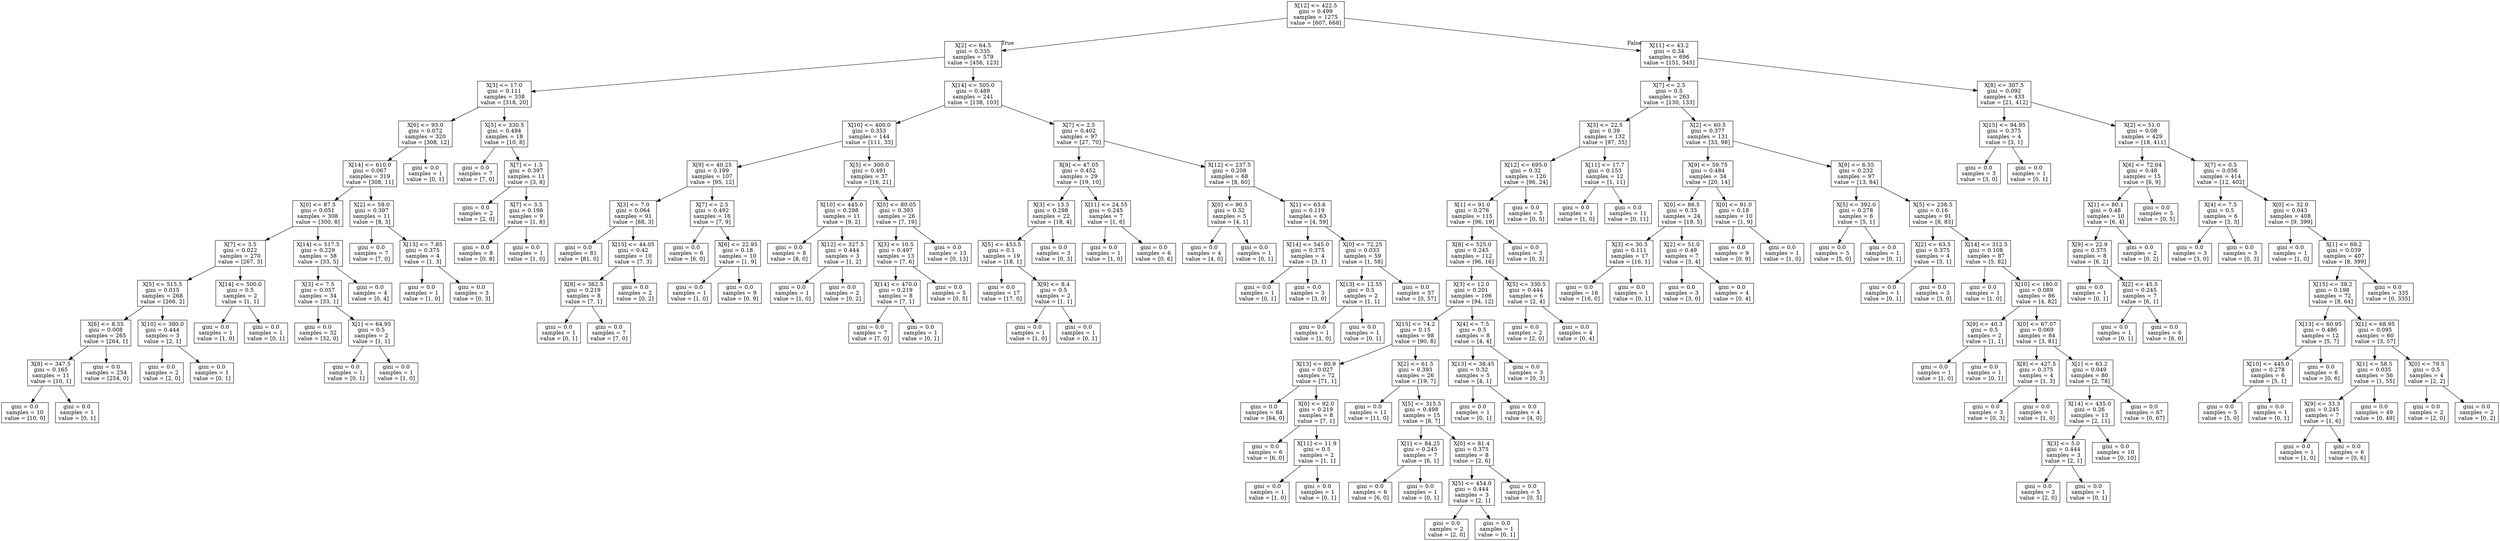 digraph Tree {
node [shape=box] ;
0 [label="X[12] <= 422.5\ngini = 0.499\nsamples = 1275\nvalue = [607, 668]"] ;
1 [label="X[2] <= 64.5\ngini = 0.335\nsamples = 579\nvalue = [456, 123]"] ;
0 -> 1 [labeldistance=2.5, labelangle=45, headlabel="True"] ;
2 [label="X[3] <= 17.0\ngini = 0.111\nsamples = 338\nvalue = [318, 20]"] ;
1 -> 2 ;
3 [label="X[6] <= 93.0\ngini = 0.072\nsamples = 320\nvalue = [308, 12]"] ;
2 -> 3 ;
4 [label="X[14] <= 610.0\ngini = 0.067\nsamples = 319\nvalue = [308, 11]"] ;
3 -> 4 ;
5 [label="X[0] <= 87.5\ngini = 0.051\nsamples = 308\nvalue = [300, 8]"] ;
4 -> 5 ;
6 [label="X[7] <= 3.5\ngini = 0.022\nsamples = 270\nvalue = [267, 3]"] ;
5 -> 6 ;
7 [label="X[5] <= 515.5\ngini = 0.015\nsamples = 268\nvalue = [266, 2]"] ;
6 -> 7 ;
8 [label="X[6] <= 8.55\ngini = 0.008\nsamples = 265\nvalue = [264, 1]"] ;
7 -> 8 ;
9 [label="X[8] <= 347.5\ngini = 0.165\nsamples = 11\nvalue = [10, 1]"] ;
8 -> 9 ;
10 [label="gini = 0.0\nsamples = 10\nvalue = [10, 0]"] ;
9 -> 10 ;
11 [label="gini = 0.0\nsamples = 1\nvalue = [0, 1]"] ;
9 -> 11 ;
12 [label="gini = 0.0\nsamples = 254\nvalue = [254, 0]"] ;
8 -> 12 ;
13 [label="X[10] <= 380.0\ngini = 0.444\nsamples = 3\nvalue = [2, 1]"] ;
7 -> 13 ;
14 [label="gini = 0.0\nsamples = 2\nvalue = [2, 0]"] ;
13 -> 14 ;
15 [label="gini = 0.0\nsamples = 1\nvalue = [0, 1]"] ;
13 -> 15 ;
16 [label="X[14] <= 500.0\ngini = 0.5\nsamples = 2\nvalue = [1, 1]"] ;
6 -> 16 ;
17 [label="gini = 0.0\nsamples = 1\nvalue = [1, 0]"] ;
16 -> 17 ;
18 [label="gini = 0.0\nsamples = 1\nvalue = [0, 1]"] ;
16 -> 18 ;
19 [label="X[14] <= 517.5\ngini = 0.229\nsamples = 38\nvalue = [33, 5]"] ;
5 -> 19 ;
20 [label="X[3] <= 7.5\ngini = 0.057\nsamples = 34\nvalue = [33, 1]"] ;
19 -> 20 ;
21 [label="gini = 0.0\nsamples = 32\nvalue = [32, 0]"] ;
20 -> 21 ;
22 [label="X[1] <= 64.95\ngini = 0.5\nsamples = 2\nvalue = [1, 1]"] ;
20 -> 22 ;
23 [label="gini = 0.0\nsamples = 1\nvalue = [0, 1]"] ;
22 -> 23 ;
24 [label="gini = 0.0\nsamples = 1\nvalue = [1, 0]"] ;
22 -> 24 ;
25 [label="gini = 0.0\nsamples = 4\nvalue = [0, 4]"] ;
19 -> 25 ;
26 [label="X[2] <= 59.0\ngini = 0.397\nsamples = 11\nvalue = [8, 3]"] ;
4 -> 26 ;
27 [label="gini = 0.0\nsamples = 7\nvalue = [7, 0]"] ;
26 -> 27 ;
28 [label="X[13] <= 7.85\ngini = 0.375\nsamples = 4\nvalue = [1, 3]"] ;
26 -> 28 ;
29 [label="gini = 0.0\nsamples = 1\nvalue = [1, 0]"] ;
28 -> 29 ;
30 [label="gini = 0.0\nsamples = 3\nvalue = [0, 3]"] ;
28 -> 30 ;
31 [label="gini = 0.0\nsamples = 1\nvalue = [0, 1]"] ;
3 -> 31 ;
32 [label="X[5] <= 330.5\ngini = 0.494\nsamples = 18\nvalue = [10, 8]"] ;
2 -> 32 ;
33 [label="gini = 0.0\nsamples = 7\nvalue = [7, 0]"] ;
32 -> 33 ;
34 [label="X[7] <= 1.5\ngini = 0.397\nsamples = 11\nvalue = [3, 8]"] ;
32 -> 34 ;
35 [label="gini = 0.0\nsamples = 2\nvalue = [2, 0]"] ;
34 -> 35 ;
36 [label="X[7] <= 3.5\ngini = 0.198\nsamples = 9\nvalue = [1, 8]"] ;
34 -> 36 ;
37 [label="gini = 0.0\nsamples = 8\nvalue = [0, 8]"] ;
36 -> 37 ;
38 [label="gini = 0.0\nsamples = 1\nvalue = [1, 0]"] ;
36 -> 38 ;
39 [label="X[14] <= 505.0\ngini = 0.489\nsamples = 241\nvalue = [138, 103]"] ;
1 -> 39 ;
40 [label="X[10] <= 400.0\ngini = 0.353\nsamples = 144\nvalue = [111, 33]"] ;
39 -> 40 ;
41 [label="X[9] <= 40.25\ngini = 0.199\nsamples = 107\nvalue = [95, 12]"] ;
40 -> 41 ;
42 [label="X[3] <= 7.0\ngini = 0.064\nsamples = 91\nvalue = [88, 3]"] ;
41 -> 42 ;
43 [label="gini = 0.0\nsamples = 81\nvalue = [81, 0]"] ;
42 -> 43 ;
44 [label="X[15] <= 44.05\ngini = 0.42\nsamples = 10\nvalue = [7, 3]"] ;
42 -> 44 ;
45 [label="X[8] <= 362.5\ngini = 0.219\nsamples = 8\nvalue = [7, 1]"] ;
44 -> 45 ;
46 [label="gini = 0.0\nsamples = 1\nvalue = [0, 1]"] ;
45 -> 46 ;
47 [label="gini = 0.0\nsamples = 7\nvalue = [7, 0]"] ;
45 -> 47 ;
48 [label="gini = 0.0\nsamples = 2\nvalue = [0, 2]"] ;
44 -> 48 ;
49 [label="X[7] <= 2.5\ngini = 0.492\nsamples = 16\nvalue = [7, 9]"] ;
41 -> 49 ;
50 [label="gini = 0.0\nsamples = 6\nvalue = [6, 0]"] ;
49 -> 50 ;
51 [label="X[6] <= 22.95\ngini = 0.18\nsamples = 10\nvalue = [1, 9]"] ;
49 -> 51 ;
52 [label="gini = 0.0\nsamples = 1\nvalue = [1, 0]"] ;
51 -> 52 ;
53 [label="gini = 0.0\nsamples = 9\nvalue = [0, 9]"] ;
51 -> 53 ;
54 [label="X[5] <= 300.0\ngini = 0.491\nsamples = 37\nvalue = [16, 21]"] ;
40 -> 54 ;
55 [label="X[10] <= 445.0\ngini = 0.298\nsamples = 11\nvalue = [9, 2]"] ;
54 -> 55 ;
56 [label="gini = 0.0\nsamples = 8\nvalue = [8, 0]"] ;
55 -> 56 ;
57 [label="X[12] <= 327.5\ngini = 0.444\nsamples = 3\nvalue = [1, 2]"] ;
55 -> 57 ;
58 [label="gini = 0.0\nsamples = 1\nvalue = [1, 0]"] ;
57 -> 58 ;
59 [label="gini = 0.0\nsamples = 2\nvalue = [0, 2]"] ;
57 -> 59 ;
60 [label="X[0] <= 80.05\ngini = 0.393\nsamples = 26\nvalue = [7, 19]"] ;
54 -> 60 ;
61 [label="X[3] <= 10.5\ngini = 0.497\nsamples = 13\nvalue = [7, 6]"] ;
60 -> 61 ;
62 [label="X[14] <= 470.0\ngini = 0.219\nsamples = 8\nvalue = [7, 1]"] ;
61 -> 62 ;
63 [label="gini = 0.0\nsamples = 7\nvalue = [7, 0]"] ;
62 -> 63 ;
64 [label="gini = 0.0\nsamples = 1\nvalue = [0, 1]"] ;
62 -> 64 ;
65 [label="gini = 0.0\nsamples = 5\nvalue = [0, 5]"] ;
61 -> 65 ;
66 [label="gini = 0.0\nsamples = 13\nvalue = [0, 13]"] ;
60 -> 66 ;
67 [label="X[7] <= 2.5\ngini = 0.402\nsamples = 97\nvalue = [27, 70]"] ;
39 -> 67 ;
68 [label="X[9] <= 47.05\ngini = 0.452\nsamples = 29\nvalue = [19, 10]"] ;
67 -> 68 ;
69 [label="X[3] <= 13.5\ngini = 0.298\nsamples = 22\nvalue = [18, 4]"] ;
68 -> 69 ;
70 [label="X[5] <= 453.5\ngini = 0.1\nsamples = 19\nvalue = [18, 1]"] ;
69 -> 70 ;
71 [label="gini = 0.0\nsamples = 17\nvalue = [17, 0]"] ;
70 -> 71 ;
72 [label="X[9] <= 8.4\ngini = 0.5\nsamples = 2\nvalue = [1, 1]"] ;
70 -> 72 ;
73 [label="gini = 0.0\nsamples = 1\nvalue = [1, 0]"] ;
72 -> 73 ;
74 [label="gini = 0.0\nsamples = 1\nvalue = [0, 1]"] ;
72 -> 74 ;
75 [label="gini = 0.0\nsamples = 3\nvalue = [0, 3]"] ;
69 -> 75 ;
76 [label="X[11] <= 24.55\ngini = 0.245\nsamples = 7\nvalue = [1, 6]"] ;
68 -> 76 ;
77 [label="gini = 0.0\nsamples = 1\nvalue = [1, 0]"] ;
76 -> 77 ;
78 [label="gini = 0.0\nsamples = 6\nvalue = [0, 6]"] ;
76 -> 78 ;
79 [label="X[12] <= 237.5\ngini = 0.208\nsamples = 68\nvalue = [8, 60]"] ;
67 -> 79 ;
80 [label="X[0] <= 90.5\ngini = 0.32\nsamples = 5\nvalue = [4, 1]"] ;
79 -> 80 ;
81 [label="gini = 0.0\nsamples = 4\nvalue = [4, 0]"] ;
80 -> 81 ;
82 [label="gini = 0.0\nsamples = 1\nvalue = [0, 1]"] ;
80 -> 82 ;
83 [label="X[1] <= 63.6\ngini = 0.119\nsamples = 63\nvalue = [4, 59]"] ;
79 -> 83 ;
84 [label="X[14] <= 545.0\ngini = 0.375\nsamples = 4\nvalue = [3, 1]"] ;
83 -> 84 ;
85 [label="gini = 0.0\nsamples = 1\nvalue = [0, 1]"] ;
84 -> 85 ;
86 [label="gini = 0.0\nsamples = 3\nvalue = [3, 0]"] ;
84 -> 86 ;
87 [label="X[0] <= 72.25\ngini = 0.033\nsamples = 59\nvalue = [1, 58]"] ;
83 -> 87 ;
88 [label="X[13] <= 12.55\ngini = 0.5\nsamples = 2\nvalue = [1, 1]"] ;
87 -> 88 ;
89 [label="gini = 0.0\nsamples = 1\nvalue = [1, 0]"] ;
88 -> 89 ;
90 [label="gini = 0.0\nsamples = 1\nvalue = [0, 1]"] ;
88 -> 90 ;
91 [label="gini = 0.0\nsamples = 57\nvalue = [0, 57]"] ;
87 -> 91 ;
92 [label="X[11] <= 43.2\ngini = 0.34\nsamples = 696\nvalue = [151, 545]"] ;
0 -> 92 [labeldistance=2.5, labelangle=-45, headlabel="False"] ;
93 [label="X[7] <= 2.5\ngini = 0.5\nsamples = 263\nvalue = [130, 133]"] ;
92 -> 93 ;
94 [label="X[3] <= 22.5\ngini = 0.39\nsamples = 132\nvalue = [97, 35]"] ;
93 -> 94 ;
95 [label="X[12] <= 695.0\ngini = 0.32\nsamples = 120\nvalue = [96, 24]"] ;
94 -> 95 ;
96 [label="X[1] <= 91.0\ngini = 0.276\nsamples = 115\nvalue = [96, 19]"] ;
95 -> 96 ;
97 [label="X[8] <= 525.0\ngini = 0.245\nsamples = 112\nvalue = [96, 16]"] ;
96 -> 97 ;
98 [label="X[3] <= 12.0\ngini = 0.201\nsamples = 106\nvalue = [94, 12]"] ;
97 -> 98 ;
99 [label="X[15] <= 74.2\ngini = 0.15\nsamples = 98\nvalue = [90, 8]"] ;
98 -> 99 ;
100 [label="X[13] <= 80.9\ngini = 0.027\nsamples = 72\nvalue = [71, 1]"] ;
99 -> 100 ;
101 [label="gini = 0.0\nsamples = 64\nvalue = [64, 0]"] ;
100 -> 101 ;
102 [label="X[0] <= 92.0\ngini = 0.219\nsamples = 8\nvalue = [7, 1]"] ;
100 -> 102 ;
103 [label="gini = 0.0\nsamples = 6\nvalue = [6, 0]"] ;
102 -> 103 ;
104 [label="X[11] <= 11.9\ngini = 0.5\nsamples = 2\nvalue = [1, 1]"] ;
102 -> 104 ;
105 [label="gini = 0.0\nsamples = 1\nvalue = [1, 0]"] ;
104 -> 105 ;
106 [label="gini = 0.0\nsamples = 1\nvalue = [0, 1]"] ;
104 -> 106 ;
107 [label="X[2] <= 61.5\ngini = 0.393\nsamples = 26\nvalue = [19, 7]"] ;
99 -> 107 ;
108 [label="gini = 0.0\nsamples = 11\nvalue = [11, 0]"] ;
107 -> 108 ;
109 [label="X[5] <= 315.5\ngini = 0.498\nsamples = 15\nvalue = [8, 7]"] ;
107 -> 109 ;
110 [label="X[1] <= 84.25\ngini = 0.245\nsamples = 7\nvalue = [6, 1]"] ;
109 -> 110 ;
111 [label="gini = 0.0\nsamples = 6\nvalue = [6, 0]"] ;
110 -> 111 ;
112 [label="gini = 0.0\nsamples = 1\nvalue = [0, 1]"] ;
110 -> 112 ;
113 [label="X[0] <= 81.4\ngini = 0.375\nsamples = 8\nvalue = [2, 6]"] ;
109 -> 113 ;
114 [label="X[5] <= 454.0\ngini = 0.444\nsamples = 3\nvalue = [2, 1]"] ;
113 -> 114 ;
115 [label="gini = 0.0\nsamples = 2\nvalue = [2, 0]"] ;
114 -> 115 ;
116 [label="gini = 0.0\nsamples = 1\nvalue = [0, 1]"] ;
114 -> 116 ;
117 [label="gini = 0.0\nsamples = 5\nvalue = [0, 5]"] ;
113 -> 117 ;
118 [label="X[4] <= 7.5\ngini = 0.5\nsamples = 8\nvalue = [4, 4]"] ;
98 -> 118 ;
119 [label="X[13] <= 38.45\ngini = 0.32\nsamples = 5\nvalue = [4, 1]"] ;
118 -> 119 ;
120 [label="gini = 0.0\nsamples = 1\nvalue = [0, 1]"] ;
119 -> 120 ;
121 [label="gini = 0.0\nsamples = 4\nvalue = [4, 0]"] ;
119 -> 121 ;
122 [label="gini = 0.0\nsamples = 3\nvalue = [0, 3]"] ;
118 -> 122 ;
123 [label="X[5] <= 330.5\ngini = 0.444\nsamples = 6\nvalue = [2, 4]"] ;
97 -> 123 ;
124 [label="gini = 0.0\nsamples = 2\nvalue = [2, 0]"] ;
123 -> 124 ;
125 [label="gini = 0.0\nsamples = 4\nvalue = [0, 4]"] ;
123 -> 125 ;
126 [label="gini = 0.0\nsamples = 3\nvalue = [0, 3]"] ;
96 -> 126 ;
127 [label="gini = 0.0\nsamples = 5\nvalue = [0, 5]"] ;
95 -> 127 ;
128 [label="X[11] <= 17.7\ngini = 0.153\nsamples = 12\nvalue = [1, 11]"] ;
94 -> 128 ;
129 [label="gini = 0.0\nsamples = 1\nvalue = [1, 0]"] ;
128 -> 129 ;
130 [label="gini = 0.0\nsamples = 11\nvalue = [0, 11]"] ;
128 -> 130 ;
131 [label="X[2] <= 60.5\ngini = 0.377\nsamples = 131\nvalue = [33, 98]"] ;
93 -> 131 ;
132 [label="X[9] <= 59.75\ngini = 0.484\nsamples = 34\nvalue = [20, 14]"] ;
131 -> 132 ;
133 [label="X[0] <= 86.5\ngini = 0.33\nsamples = 24\nvalue = [19, 5]"] ;
132 -> 133 ;
134 [label="X[3] <= 30.5\ngini = 0.111\nsamples = 17\nvalue = [16, 1]"] ;
133 -> 134 ;
135 [label="gini = 0.0\nsamples = 16\nvalue = [16, 0]"] ;
134 -> 135 ;
136 [label="gini = 0.0\nsamples = 1\nvalue = [0, 1]"] ;
134 -> 136 ;
137 [label="X[2] <= 51.0\ngini = 0.49\nsamples = 7\nvalue = [3, 4]"] ;
133 -> 137 ;
138 [label="gini = 0.0\nsamples = 3\nvalue = [3, 0]"] ;
137 -> 138 ;
139 [label="gini = 0.0\nsamples = 4\nvalue = [0, 4]"] ;
137 -> 139 ;
140 [label="X[0] <= 91.0\ngini = 0.18\nsamples = 10\nvalue = [1, 9]"] ;
132 -> 140 ;
141 [label="gini = 0.0\nsamples = 9\nvalue = [0, 9]"] ;
140 -> 141 ;
142 [label="gini = 0.0\nsamples = 1\nvalue = [1, 0]"] ;
140 -> 142 ;
143 [label="X[9] <= 6.55\ngini = 0.232\nsamples = 97\nvalue = [13, 84]"] ;
131 -> 143 ;
144 [label="X[5] <= 392.0\ngini = 0.278\nsamples = 6\nvalue = [5, 1]"] ;
143 -> 144 ;
145 [label="gini = 0.0\nsamples = 5\nvalue = [5, 0]"] ;
144 -> 145 ;
146 [label="gini = 0.0\nsamples = 1\nvalue = [0, 1]"] ;
144 -> 146 ;
147 [label="X[5] <= 238.5\ngini = 0.16\nsamples = 91\nvalue = [8, 83]"] ;
143 -> 147 ;
148 [label="X[2] <= 63.5\ngini = 0.375\nsamples = 4\nvalue = [3, 1]"] ;
147 -> 148 ;
149 [label="gini = 0.0\nsamples = 1\nvalue = [0, 1]"] ;
148 -> 149 ;
150 [label="gini = 0.0\nsamples = 3\nvalue = [3, 0]"] ;
148 -> 150 ;
151 [label="X[14] <= 312.5\ngini = 0.108\nsamples = 87\nvalue = [5, 82]"] ;
147 -> 151 ;
152 [label="gini = 0.0\nsamples = 1\nvalue = [1, 0]"] ;
151 -> 152 ;
153 [label="X[10] <= 180.0\ngini = 0.089\nsamples = 86\nvalue = [4, 82]"] ;
151 -> 153 ;
154 [label="X[9] <= 40.3\ngini = 0.5\nsamples = 2\nvalue = [1, 1]"] ;
153 -> 154 ;
155 [label="gini = 0.0\nsamples = 1\nvalue = [1, 0]"] ;
154 -> 155 ;
156 [label="gini = 0.0\nsamples = 1\nvalue = [0, 1]"] ;
154 -> 156 ;
157 [label="X[0] <= 67.07\ngini = 0.069\nsamples = 84\nvalue = [3, 81]"] ;
153 -> 157 ;
158 [label="X[8] <= 427.5\ngini = 0.375\nsamples = 4\nvalue = [1, 3]"] ;
157 -> 158 ;
159 [label="gini = 0.0\nsamples = 3\nvalue = [0, 3]"] ;
158 -> 159 ;
160 [label="gini = 0.0\nsamples = 1\nvalue = [1, 0]"] ;
158 -> 160 ;
161 [label="X[1] <= 63.2\ngini = 0.049\nsamples = 80\nvalue = [2, 78]"] ;
157 -> 161 ;
162 [label="X[14] <= 435.0\ngini = 0.26\nsamples = 13\nvalue = [2, 11]"] ;
161 -> 162 ;
163 [label="X[3] <= 5.0\ngini = 0.444\nsamples = 3\nvalue = [2, 1]"] ;
162 -> 163 ;
164 [label="gini = 0.0\nsamples = 2\nvalue = [2, 0]"] ;
163 -> 164 ;
165 [label="gini = 0.0\nsamples = 1\nvalue = [0, 1]"] ;
163 -> 165 ;
166 [label="gini = 0.0\nsamples = 10\nvalue = [0, 10]"] ;
162 -> 166 ;
167 [label="gini = 0.0\nsamples = 67\nvalue = [0, 67]"] ;
161 -> 167 ;
168 [label="X[8] <= 307.5\ngini = 0.092\nsamples = 433\nvalue = [21, 412]"] ;
92 -> 168 ;
169 [label="X[15] <= 94.95\ngini = 0.375\nsamples = 4\nvalue = [3, 1]"] ;
168 -> 169 ;
170 [label="gini = 0.0\nsamples = 3\nvalue = [3, 0]"] ;
169 -> 170 ;
171 [label="gini = 0.0\nsamples = 1\nvalue = [0, 1]"] ;
169 -> 171 ;
172 [label="X[2] <= 51.0\ngini = 0.08\nsamples = 429\nvalue = [18, 411]"] ;
168 -> 172 ;
173 [label="X[6] <= 72.04\ngini = 0.48\nsamples = 15\nvalue = [6, 9]"] ;
172 -> 173 ;
174 [label="X[1] <= 80.1\ngini = 0.48\nsamples = 10\nvalue = [6, 4]"] ;
173 -> 174 ;
175 [label="X[9] <= 22.9\ngini = 0.375\nsamples = 8\nvalue = [6, 2]"] ;
174 -> 175 ;
176 [label="gini = 0.0\nsamples = 1\nvalue = [0, 1]"] ;
175 -> 176 ;
177 [label="X[2] <= 45.5\ngini = 0.245\nsamples = 7\nvalue = [6, 1]"] ;
175 -> 177 ;
178 [label="gini = 0.0\nsamples = 1\nvalue = [0, 1]"] ;
177 -> 178 ;
179 [label="gini = 0.0\nsamples = 6\nvalue = [6, 0]"] ;
177 -> 179 ;
180 [label="gini = 0.0\nsamples = 2\nvalue = [0, 2]"] ;
174 -> 180 ;
181 [label="gini = 0.0\nsamples = 5\nvalue = [0, 5]"] ;
173 -> 181 ;
182 [label="X[7] <= 0.5\ngini = 0.056\nsamples = 414\nvalue = [12, 402]"] ;
172 -> 182 ;
183 [label="X[4] <= 7.5\ngini = 0.5\nsamples = 6\nvalue = [3, 3]"] ;
182 -> 183 ;
184 [label="gini = 0.0\nsamples = 3\nvalue = [3, 0]"] ;
183 -> 184 ;
185 [label="gini = 0.0\nsamples = 3\nvalue = [0, 3]"] ;
183 -> 185 ;
186 [label="X[0] <= 32.0\ngini = 0.043\nsamples = 408\nvalue = [9, 399]"] ;
182 -> 186 ;
187 [label="gini = 0.0\nsamples = 1\nvalue = [1, 0]"] ;
186 -> 187 ;
188 [label="X[1] <= 69.2\ngini = 0.039\nsamples = 407\nvalue = [8, 399]"] ;
186 -> 188 ;
189 [label="X[15] <= 39.2\ngini = 0.198\nsamples = 72\nvalue = [8, 64]"] ;
188 -> 189 ;
190 [label="X[13] <= 60.95\ngini = 0.486\nsamples = 12\nvalue = [5, 7]"] ;
189 -> 190 ;
191 [label="X[10] <= 445.0\ngini = 0.278\nsamples = 6\nvalue = [5, 1]"] ;
190 -> 191 ;
192 [label="gini = 0.0\nsamples = 5\nvalue = [5, 0]"] ;
191 -> 192 ;
193 [label="gini = 0.0\nsamples = 1\nvalue = [0, 1]"] ;
191 -> 193 ;
194 [label="gini = 0.0\nsamples = 6\nvalue = [0, 6]"] ;
190 -> 194 ;
195 [label="X[1] <= 68.95\ngini = 0.095\nsamples = 60\nvalue = [3, 57]"] ;
189 -> 195 ;
196 [label="X[1] <= 58.5\ngini = 0.035\nsamples = 56\nvalue = [1, 55]"] ;
195 -> 196 ;
197 [label="X[9] <= 33.3\ngini = 0.245\nsamples = 7\nvalue = [1, 6]"] ;
196 -> 197 ;
198 [label="gini = 0.0\nsamples = 1\nvalue = [1, 0]"] ;
197 -> 198 ;
199 [label="gini = 0.0\nsamples = 6\nvalue = [0, 6]"] ;
197 -> 199 ;
200 [label="gini = 0.0\nsamples = 49\nvalue = [0, 49]"] ;
196 -> 200 ;
201 [label="X[0] <= 79.5\ngini = 0.5\nsamples = 4\nvalue = [2, 2]"] ;
195 -> 201 ;
202 [label="gini = 0.0\nsamples = 2\nvalue = [2, 0]"] ;
201 -> 202 ;
203 [label="gini = 0.0\nsamples = 2\nvalue = [0, 2]"] ;
201 -> 203 ;
204 [label="gini = 0.0\nsamples = 335\nvalue = [0, 335]"] ;
188 -> 204 ;
}